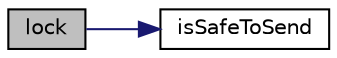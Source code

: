 digraph "lock"
{
 // LATEX_PDF_SIZE
  edge [fontname="Helvetica",fontsize="10",labelfontname="Helvetica",labelfontsize="10"];
  node [fontname="Helvetica",fontsize="10",shape=record];
  rankdir="LR";
  Node1 [label="lock",height=0.2,width=0.4,color="black", fillcolor="grey75", style="filled", fontcolor="black",tooltip=" "];
  Node1 -> Node2 [color="midnightblue",fontsize="10",style="solid",fontname="Helvetica"];
  Node2 [label="isSafeToSend",height=0.2,width=0.4,color="black", fillcolor="white", style="filled",URL="$WebPage_8cpp.html#a2c4a64e679de7cdcdb8552078758785f",tooltip=" "];
}
